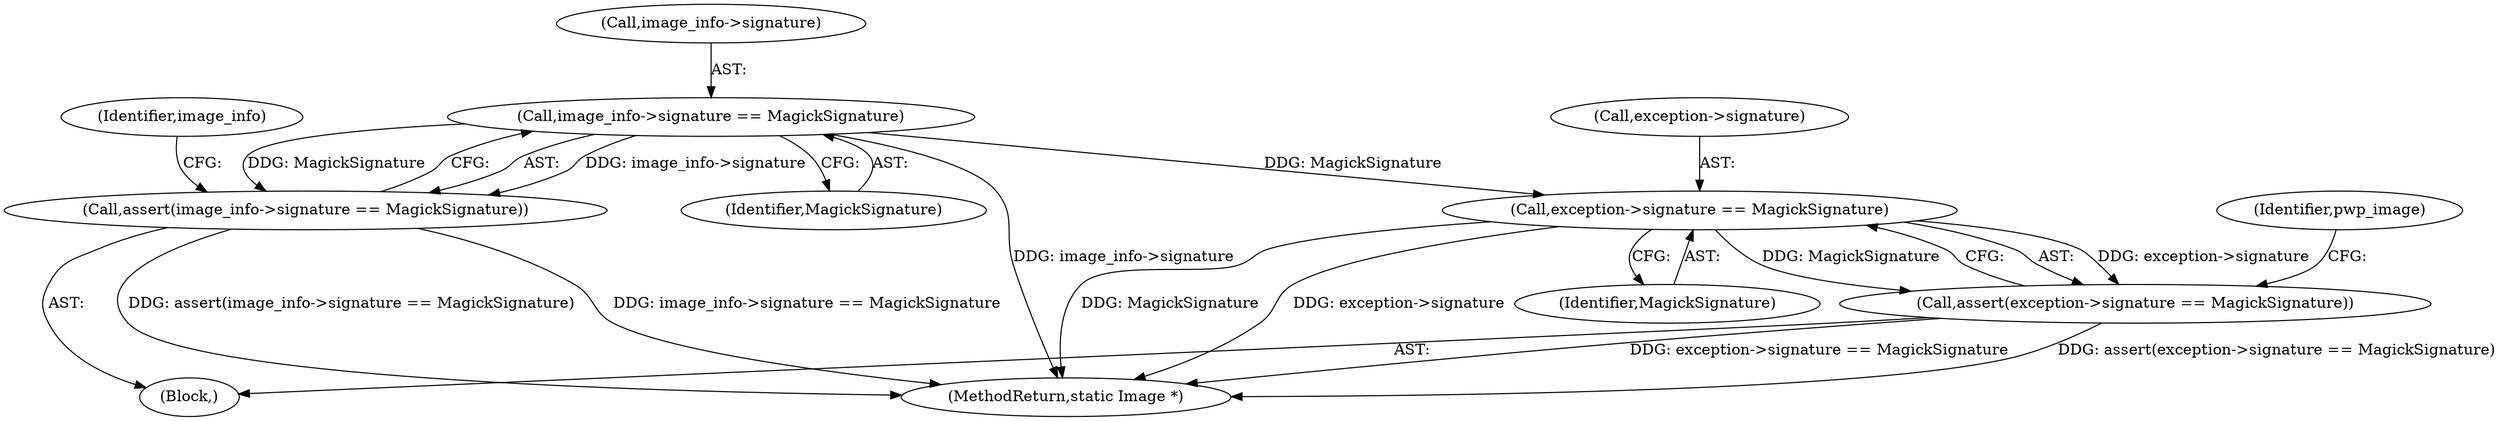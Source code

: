 digraph "0_ImageMagick_ecc03a2518c2b7dd375fde3a040fdae0bdf6a521@pointer" {
"1000128" [label="(Call,image_info->signature == MagickSignature)"];
"1000127" [label="(Call,assert(image_info->signature == MagickSignature))"];
"1000155" [label="(Call,exception->signature == MagickSignature)"];
"1000154" [label="(Call,assert(exception->signature == MagickSignature))"];
"1000129" [label="(Call,image_info->signature)"];
"1000128" [label="(Call,image_info->signature == MagickSignature)"];
"1000154" [label="(Call,assert(exception->signature == MagickSignature))"];
"1000161" [label="(Identifier,pwp_image)"];
"1000156" [label="(Call,exception->signature)"];
"1000155" [label="(Call,exception->signature == MagickSignature)"];
"1000159" [label="(Identifier,MagickSignature)"];
"1000127" [label="(Call,assert(image_info->signature == MagickSignature))"];
"1000136" [label="(Identifier,image_info)"];
"1000106" [label="(Block,)"];
"1000132" [label="(Identifier,MagickSignature)"];
"1000574" [label="(MethodReturn,static Image *)"];
"1000128" -> "1000127"  [label="AST: "];
"1000128" -> "1000132"  [label="CFG: "];
"1000129" -> "1000128"  [label="AST: "];
"1000132" -> "1000128"  [label="AST: "];
"1000127" -> "1000128"  [label="CFG: "];
"1000128" -> "1000574"  [label="DDG: image_info->signature"];
"1000128" -> "1000127"  [label="DDG: image_info->signature"];
"1000128" -> "1000127"  [label="DDG: MagickSignature"];
"1000128" -> "1000155"  [label="DDG: MagickSignature"];
"1000127" -> "1000106"  [label="AST: "];
"1000136" -> "1000127"  [label="CFG: "];
"1000127" -> "1000574"  [label="DDG: assert(image_info->signature == MagickSignature)"];
"1000127" -> "1000574"  [label="DDG: image_info->signature == MagickSignature"];
"1000155" -> "1000154"  [label="AST: "];
"1000155" -> "1000159"  [label="CFG: "];
"1000156" -> "1000155"  [label="AST: "];
"1000159" -> "1000155"  [label="AST: "];
"1000154" -> "1000155"  [label="CFG: "];
"1000155" -> "1000574"  [label="DDG: MagickSignature"];
"1000155" -> "1000574"  [label="DDG: exception->signature"];
"1000155" -> "1000154"  [label="DDG: exception->signature"];
"1000155" -> "1000154"  [label="DDG: MagickSignature"];
"1000154" -> "1000106"  [label="AST: "];
"1000161" -> "1000154"  [label="CFG: "];
"1000154" -> "1000574"  [label="DDG: exception->signature == MagickSignature"];
"1000154" -> "1000574"  [label="DDG: assert(exception->signature == MagickSignature)"];
}
